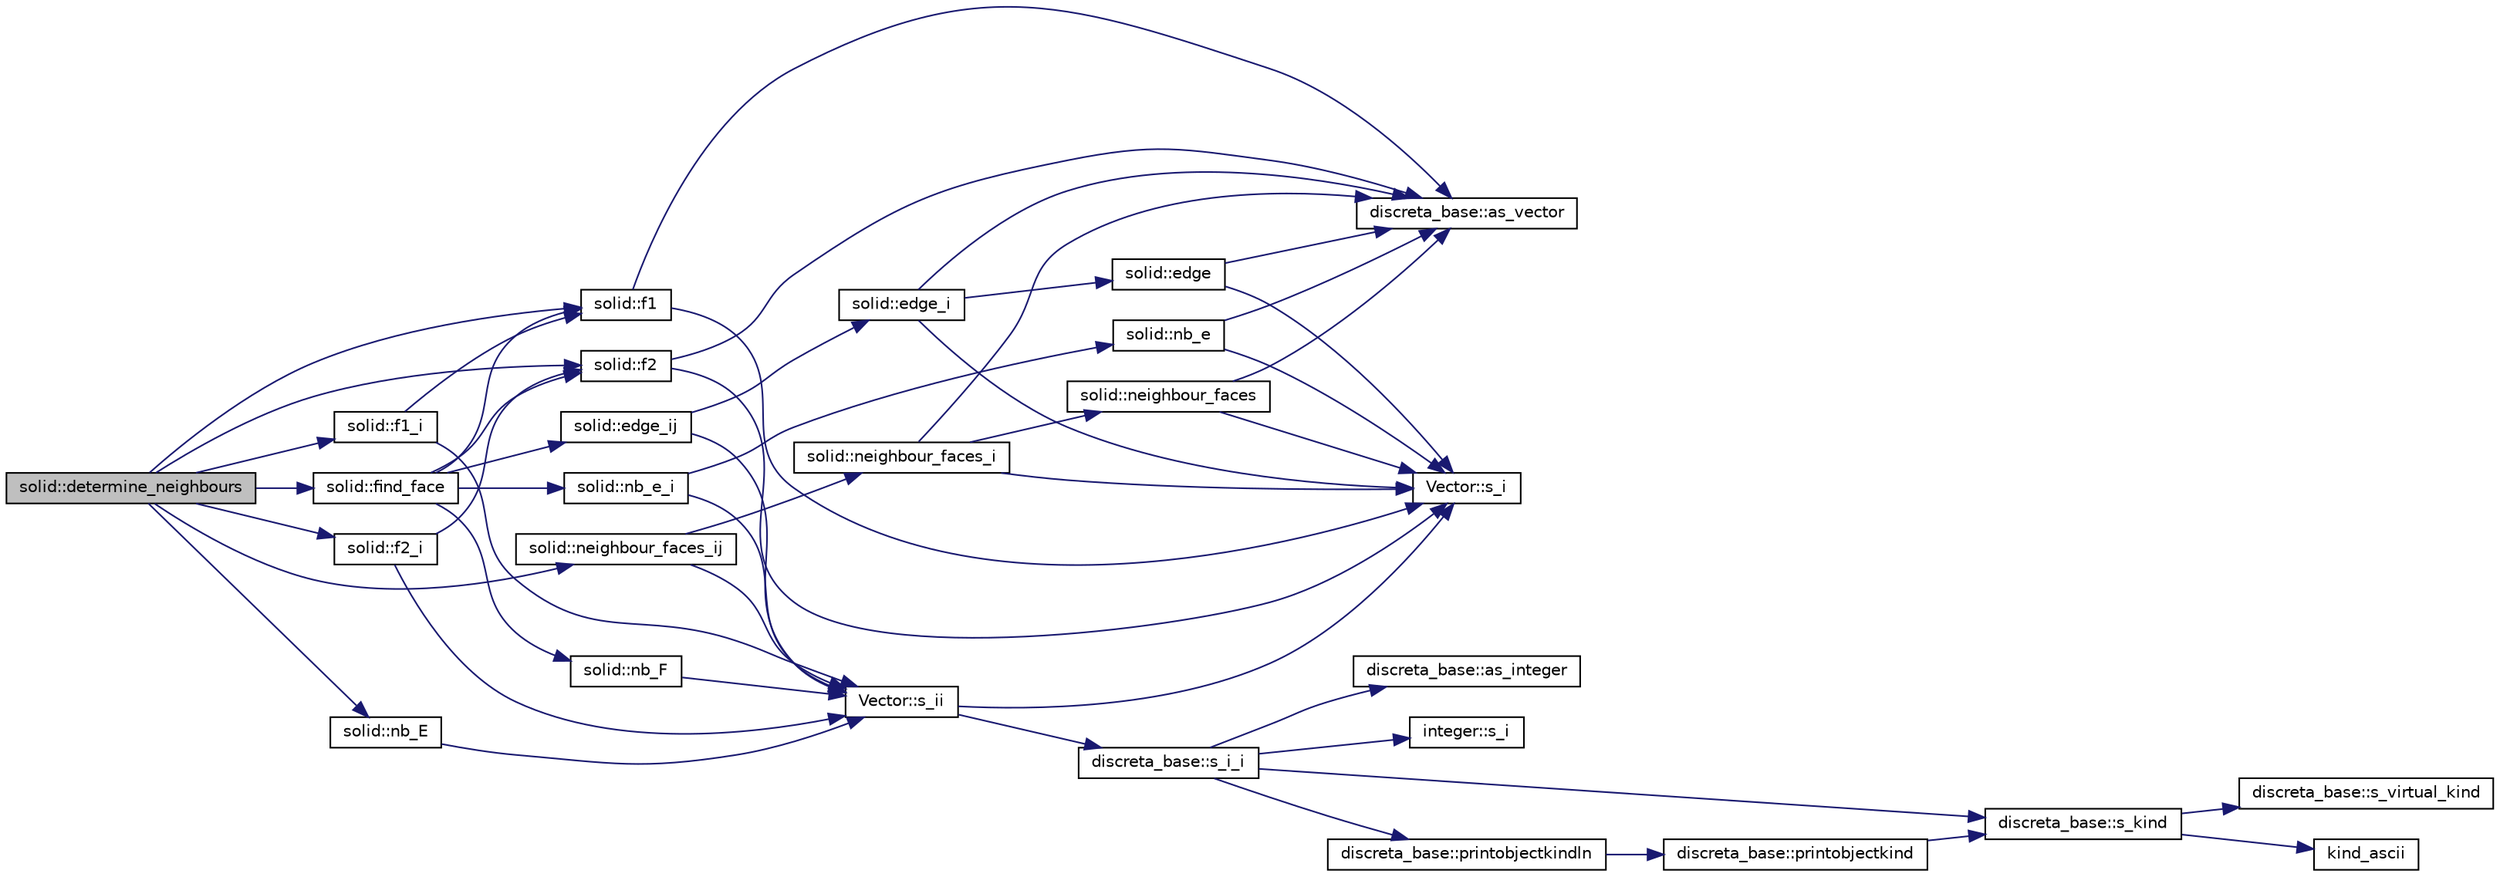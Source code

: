 digraph "solid::determine_neighbours"
{
  edge [fontname="Helvetica",fontsize="10",labelfontname="Helvetica",labelfontsize="10"];
  node [fontname="Helvetica",fontsize="10",shape=record];
  rankdir="LR";
  Node1443 [label="solid::determine_neighbours",height=0.2,width=0.4,color="black", fillcolor="grey75", style="filled", fontcolor="black"];
  Node1443 -> Node1444 [color="midnightblue",fontsize="10",style="solid",fontname="Helvetica"];
  Node1444 [label="solid::f1",height=0.2,width=0.4,color="black", fillcolor="white", style="filled",URL="$d8/def/classsolid.html#a496eea5cdbcc2e61784e736bb4e06d1d"];
  Node1444 -> Node1445 [color="midnightblue",fontsize="10",style="solid",fontname="Helvetica"];
  Node1445 [label="Vector::s_i",height=0.2,width=0.4,color="black", fillcolor="white", style="filled",URL="$d5/db2/class_vector.html#a1c4fe1752523df8119f70dd550244871"];
  Node1444 -> Node1446 [color="midnightblue",fontsize="10",style="solid",fontname="Helvetica"];
  Node1446 [label="discreta_base::as_vector",height=0.2,width=0.4,color="black", fillcolor="white", style="filled",URL="$d7/d71/classdiscreta__base.html#a7bdd6cae39c380b128ee9e17e42cf020"];
  Node1443 -> Node1447 [color="midnightblue",fontsize="10",style="solid",fontname="Helvetica"];
  Node1447 [label="solid::f2",height=0.2,width=0.4,color="black", fillcolor="white", style="filled",URL="$d8/def/classsolid.html#a52b43d36c47cf4f57fd277c408d33d58"];
  Node1447 -> Node1445 [color="midnightblue",fontsize="10",style="solid",fontname="Helvetica"];
  Node1447 -> Node1446 [color="midnightblue",fontsize="10",style="solid",fontname="Helvetica"];
  Node1443 -> Node1448 [color="midnightblue",fontsize="10",style="solid",fontname="Helvetica"];
  Node1448 [label="solid::nb_E",height=0.2,width=0.4,color="black", fillcolor="white", style="filled",URL="$d8/def/classsolid.html#abf4c4af23b0746c618d03d63b32a9e7e"];
  Node1448 -> Node1449 [color="midnightblue",fontsize="10",style="solid",fontname="Helvetica"];
  Node1449 [label="Vector::s_ii",height=0.2,width=0.4,color="black", fillcolor="white", style="filled",URL="$d5/db2/class_vector.html#a75d4942cc7b9794717b4846c10520db8"];
  Node1449 -> Node1445 [color="midnightblue",fontsize="10",style="solid",fontname="Helvetica"];
  Node1449 -> Node1450 [color="midnightblue",fontsize="10",style="solid",fontname="Helvetica"];
  Node1450 [label="discreta_base::s_i_i",height=0.2,width=0.4,color="black", fillcolor="white", style="filled",URL="$d7/d71/classdiscreta__base.html#aadb92c01fbe69b3034b0214b33fbc735"];
  Node1450 -> Node1451 [color="midnightblue",fontsize="10",style="solid",fontname="Helvetica"];
  Node1451 [label="discreta_base::s_kind",height=0.2,width=0.4,color="black", fillcolor="white", style="filled",URL="$d7/d71/classdiscreta__base.html#a8a830025c74adbbc3362418a7c2ba157"];
  Node1451 -> Node1452 [color="midnightblue",fontsize="10",style="solid",fontname="Helvetica"];
  Node1452 [label="discreta_base::s_virtual_kind",height=0.2,width=0.4,color="black", fillcolor="white", style="filled",URL="$d7/d71/classdiscreta__base.html#a52778a6d6943a468be083d0785d418fb"];
  Node1451 -> Node1453 [color="midnightblue",fontsize="10",style="solid",fontname="Helvetica"];
  Node1453 [label="kind_ascii",height=0.2,width=0.4,color="black", fillcolor="white", style="filled",URL="$d9/d60/discreta_8h.html#ad0ce825a9f29bc6cec27e1b64cfe27bf"];
  Node1450 -> Node1454 [color="midnightblue",fontsize="10",style="solid",fontname="Helvetica"];
  Node1454 [label="discreta_base::printobjectkindln",height=0.2,width=0.4,color="black", fillcolor="white", style="filled",URL="$d7/d71/classdiscreta__base.html#a677ccc8f392ebedde05e453f8cf59559"];
  Node1454 -> Node1455 [color="midnightblue",fontsize="10",style="solid",fontname="Helvetica"];
  Node1455 [label="discreta_base::printobjectkind",height=0.2,width=0.4,color="black", fillcolor="white", style="filled",URL="$d7/d71/classdiscreta__base.html#aa75a1314aa706909b029664944904231"];
  Node1455 -> Node1451 [color="midnightblue",fontsize="10",style="solid",fontname="Helvetica"];
  Node1450 -> Node1456 [color="midnightblue",fontsize="10",style="solid",fontname="Helvetica"];
  Node1456 [label="discreta_base::as_integer",height=0.2,width=0.4,color="black", fillcolor="white", style="filled",URL="$d7/d71/classdiscreta__base.html#a00d7691eaf874fd283d942692fe8dd26"];
  Node1450 -> Node1457 [color="midnightblue",fontsize="10",style="solid",fontname="Helvetica"];
  Node1457 [label="integer::s_i",height=0.2,width=0.4,color="black", fillcolor="white", style="filled",URL="$d0/de5/classinteger.html#adf28e9f94d4c844adaa950deeb80b904"];
  Node1443 -> Node1458 [color="midnightblue",fontsize="10",style="solid",fontname="Helvetica"];
  Node1458 [label="solid::find_face",height=0.2,width=0.4,color="black", fillcolor="white", style="filled",URL="$d8/def/classsolid.html#af71537b1f01c068f1d1517c523a72544"];
  Node1458 -> Node1459 [color="midnightblue",fontsize="10",style="solid",fontname="Helvetica"];
  Node1459 [label="solid::nb_F",height=0.2,width=0.4,color="black", fillcolor="white", style="filled",URL="$d8/def/classsolid.html#a476fed0721c9fb1532618dd96db251d6"];
  Node1459 -> Node1449 [color="midnightblue",fontsize="10",style="solid",fontname="Helvetica"];
  Node1458 -> Node1460 [color="midnightblue",fontsize="10",style="solid",fontname="Helvetica"];
  Node1460 [label="solid::nb_e_i",height=0.2,width=0.4,color="black", fillcolor="white", style="filled",URL="$d8/def/classsolid.html#a941bebd6096f96336f896093d14167b1"];
  Node1460 -> Node1461 [color="midnightblue",fontsize="10",style="solid",fontname="Helvetica"];
  Node1461 [label="solid::nb_e",height=0.2,width=0.4,color="black", fillcolor="white", style="filled",URL="$d8/def/classsolid.html#aeb3bd7332f1a39cdb44db6be83cca3f5"];
  Node1461 -> Node1445 [color="midnightblue",fontsize="10",style="solid",fontname="Helvetica"];
  Node1461 -> Node1446 [color="midnightblue",fontsize="10",style="solid",fontname="Helvetica"];
  Node1460 -> Node1449 [color="midnightblue",fontsize="10",style="solid",fontname="Helvetica"];
  Node1458 -> Node1462 [color="midnightblue",fontsize="10",style="solid",fontname="Helvetica"];
  Node1462 [label="solid::edge_ij",height=0.2,width=0.4,color="black", fillcolor="white", style="filled",URL="$d8/def/classsolid.html#a7fe7ff45f9406a6959ff27c5a7cbb067"];
  Node1462 -> Node1463 [color="midnightblue",fontsize="10",style="solid",fontname="Helvetica"];
  Node1463 [label="solid::edge_i",height=0.2,width=0.4,color="black", fillcolor="white", style="filled",URL="$d8/def/classsolid.html#af5ed0a914a62d73b448c3546d9bb0e0c"];
  Node1463 -> Node1464 [color="midnightblue",fontsize="10",style="solid",fontname="Helvetica"];
  Node1464 [label="solid::edge",height=0.2,width=0.4,color="black", fillcolor="white", style="filled",URL="$d8/def/classsolid.html#a703b914bee212828ebb65d3d5313460e"];
  Node1464 -> Node1445 [color="midnightblue",fontsize="10",style="solid",fontname="Helvetica"];
  Node1464 -> Node1446 [color="midnightblue",fontsize="10",style="solid",fontname="Helvetica"];
  Node1463 -> Node1445 [color="midnightblue",fontsize="10",style="solid",fontname="Helvetica"];
  Node1463 -> Node1446 [color="midnightblue",fontsize="10",style="solid",fontname="Helvetica"];
  Node1462 -> Node1449 [color="midnightblue",fontsize="10",style="solid",fontname="Helvetica"];
  Node1458 -> Node1444 [color="midnightblue",fontsize="10",style="solid",fontname="Helvetica"];
  Node1458 -> Node1447 [color="midnightblue",fontsize="10",style="solid",fontname="Helvetica"];
  Node1443 -> Node1465 [color="midnightblue",fontsize="10",style="solid",fontname="Helvetica"];
  Node1465 [label="solid::f1_i",height=0.2,width=0.4,color="black", fillcolor="white", style="filled",URL="$d8/def/classsolid.html#a9de0f986df432ff4f33109ea4f1cc97c"];
  Node1465 -> Node1444 [color="midnightblue",fontsize="10",style="solid",fontname="Helvetica"];
  Node1465 -> Node1449 [color="midnightblue",fontsize="10",style="solid",fontname="Helvetica"];
  Node1443 -> Node1466 [color="midnightblue",fontsize="10",style="solid",fontname="Helvetica"];
  Node1466 [label="solid::f2_i",height=0.2,width=0.4,color="black", fillcolor="white", style="filled",URL="$d8/def/classsolid.html#a173015a2b945e995448d50dda299c068"];
  Node1466 -> Node1447 [color="midnightblue",fontsize="10",style="solid",fontname="Helvetica"];
  Node1466 -> Node1449 [color="midnightblue",fontsize="10",style="solid",fontname="Helvetica"];
  Node1443 -> Node1467 [color="midnightblue",fontsize="10",style="solid",fontname="Helvetica"];
  Node1467 [label="solid::neighbour_faces_ij",height=0.2,width=0.4,color="black", fillcolor="white", style="filled",URL="$d8/def/classsolid.html#ad4a9463c16700ba259cdd6e62b183e23"];
  Node1467 -> Node1468 [color="midnightblue",fontsize="10",style="solid",fontname="Helvetica"];
  Node1468 [label="solid::neighbour_faces_i",height=0.2,width=0.4,color="black", fillcolor="white", style="filled",URL="$d8/def/classsolid.html#a5f8389874c5134f2ccb46a93c2335937"];
  Node1468 -> Node1469 [color="midnightblue",fontsize="10",style="solid",fontname="Helvetica"];
  Node1469 [label="solid::neighbour_faces",height=0.2,width=0.4,color="black", fillcolor="white", style="filled",URL="$d8/def/classsolid.html#aa679392983420946e8f1db13b0fc40b0"];
  Node1469 -> Node1445 [color="midnightblue",fontsize="10",style="solid",fontname="Helvetica"];
  Node1469 -> Node1446 [color="midnightblue",fontsize="10",style="solid",fontname="Helvetica"];
  Node1468 -> Node1445 [color="midnightblue",fontsize="10",style="solid",fontname="Helvetica"];
  Node1468 -> Node1446 [color="midnightblue",fontsize="10",style="solid",fontname="Helvetica"];
  Node1467 -> Node1449 [color="midnightblue",fontsize="10",style="solid",fontname="Helvetica"];
}
